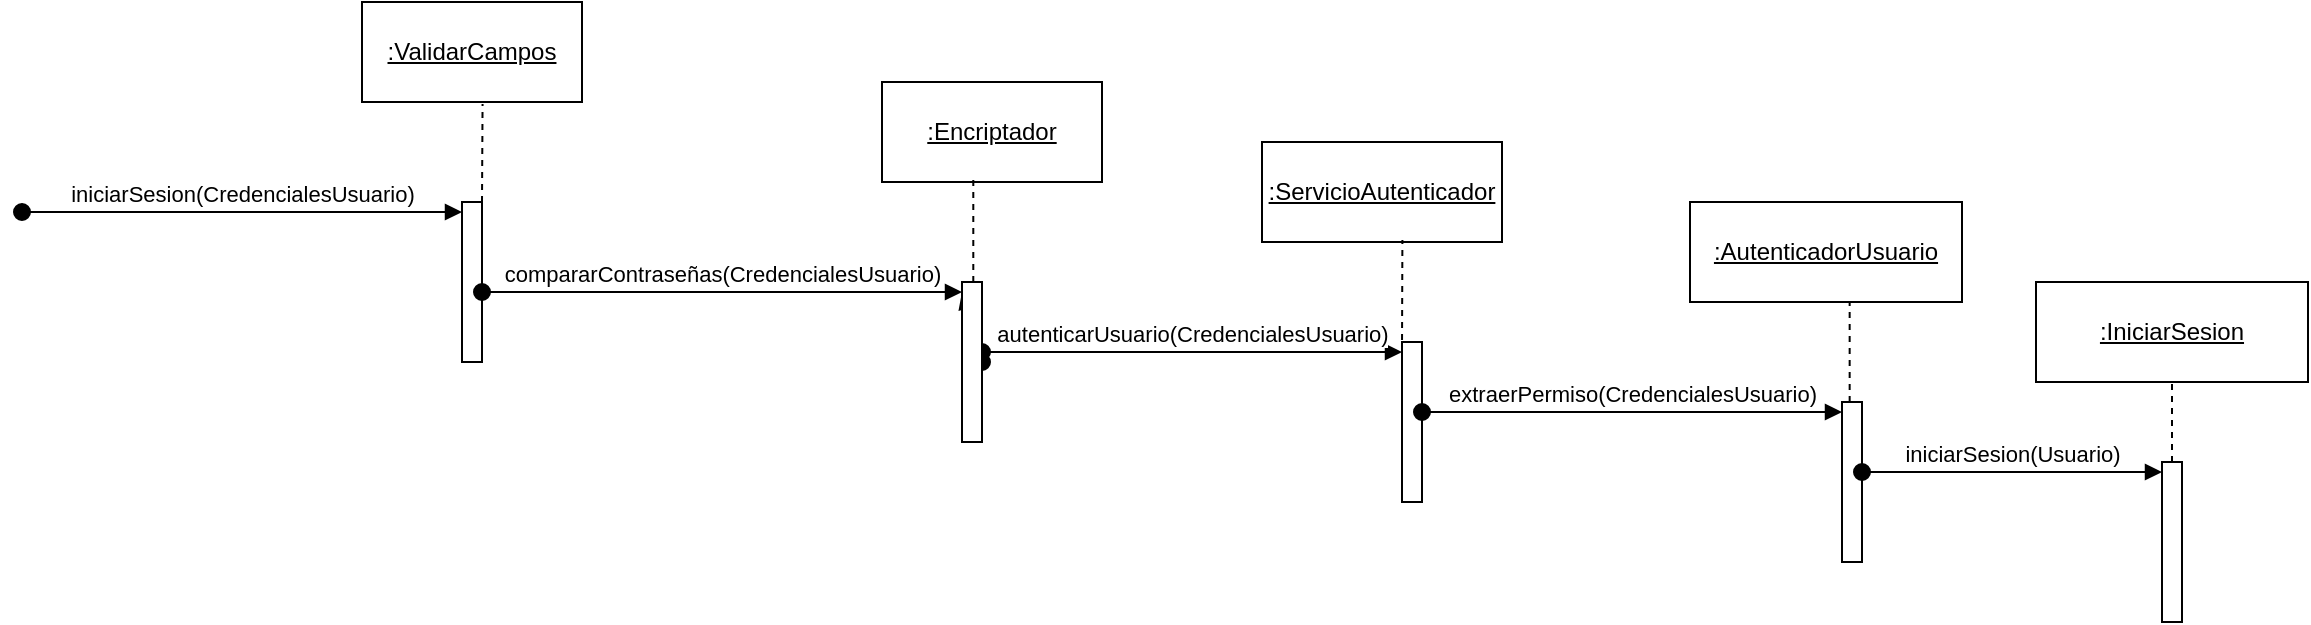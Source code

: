 <mxfile version="24.7.8">
  <diagram name="Página-1" id="Qp_oEuiofG8l5qrksmMk">
    <mxGraphModel dx="1843" dy="547" grid="1" gridSize="10" guides="1" tooltips="1" connect="1" arrows="1" fold="1" page="1" pageScale="1" pageWidth="827" pageHeight="1169" math="0" shadow="0">
      <root>
        <mxCell id="0" />
        <mxCell id="1" parent="0" />
        <mxCell id="IBLEdeSOyoeLH06y73dM-1" value="&lt;u&gt;:ValidarCampos&lt;/u&gt;" style="html=1;whiteSpace=wrap;" vertex="1" parent="1">
          <mxGeometry x="990" y="10" width="110" height="50" as="geometry" />
        </mxCell>
        <mxCell id="IBLEdeSOyoeLH06y73dM-2" value="" style="html=1;points=[[0,0,0,0,5],[0,1,0,0,-5],[1,0,0,0,5],[1,1,0,0,-5]];perimeter=orthogonalPerimeter;outlineConnect=0;targetShapes=umlLifeline;portConstraint=eastwest;newEdgeStyle={&quot;curved&quot;:0,&quot;rounded&quot;:0};" vertex="1" parent="1">
          <mxGeometry x="1040" y="110" width="10" height="80" as="geometry" />
        </mxCell>
        <mxCell id="IBLEdeSOyoeLH06y73dM-3" value="iniciarSesion(CredencialesUsuario)" style="html=1;verticalAlign=bottom;startArrow=oval;endArrow=block;startSize=8;curved=0;rounded=0;entryX=0;entryY=0;entryDx=0;entryDy=5;" edge="1" parent="1" target="IBLEdeSOyoeLH06y73dM-2">
          <mxGeometry relative="1" as="geometry">
            <mxPoint x="820" y="115" as="sourcePoint" />
          </mxGeometry>
        </mxCell>
        <mxCell id="IBLEdeSOyoeLH06y73dM-5" value="compararContraseñas(CredencialesUsuario)" style="html=1;verticalAlign=bottom;startArrow=oval;endArrow=block;startSize=8;curved=0;rounded=0;entryX=0;entryY=0;entryDx=0;entryDy=5;" edge="1" parent="1" target="IBLEdeSOyoeLH06y73dM-4">
          <mxGeometry relative="1" as="geometry">
            <mxPoint x="1050" y="155" as="sourcePoint" />
          </mxGeometry>
        </mxCell>
        <mxCell id="IBLEdeSOyoeLH06y73dM-6" value="&lt;u&gt;:Encriptador&lt;/u&gt;" style="html=1;whiteSpace=wrap;" vertex="1" parent="1">
          <mxGeometry x="1250" y="50" width="110" height="50" as="geometry" />
        </mxCell>
        <mxCell id="IBLEdeSOyoeLH06y73dM-7" value="" style="html=1;points=[[0,0,0,0,5],[0,1,0,0,-5],[1,0,0,0,5],[1,1,0,0,-5]];perimeter=orthogonalPerimeter;outlineConnect=0;targetShapes=umlLifeline;portConstraint=eastwest;newEdgeStyle={&quot;curved&quot;:0,&quot;rounded&quot;:0};" vertex="1" parent="1">
          <mxGeometry x="1510" y="180" width="10" height="80" as="geometry" />
        </mxCell>
        <mxCell id="IBLEdeSOyoeLH06y73dM-8" value="autenticarUsuario(CredencialesUsuario)" style="html=1;verticalAlign=bottom;startArrow=oval;endArrow=block;startSize=8;curved=0;rounded=0;entryX=0;entryY=0;entryDx=0;entryDy=5;" edge="1" parent="1" target="IBLEdeSOyoeLH06y73dM-7" source="IBLEdeSOyoeLH06y73dM-4">
          <mxGeometry relative="1" as="geometry">
            <mxPoint x="1300" y="190" as="sourcePoint" />
            <mxPoint as="offset" />
          </mxGeometry>
        </mxCell>
        <mxCell id="IBLEdeSOyoeLH06y73dM-9" value="&lt;u&gt;:ServicioAutenticador&lt;/u&gt;" style="html=1;whiteSpace=wrap;" vertex="1" parent="1">
          <mxGeometry x="1440" y="80" width="120" height="50" as="geometry" />
        </mxCell>
        <mxCell id="IBLEdeSOyoeLH06y73dM-10" value="" style="html=1;points=[[0,0,0,0,5],[0,1,0,0,-5],[1,0,0,0,5],[1,1,0,0,-5]];perimeter=orthogonalPerimeter;outlineConnect=0;targetShapes=umlLifeline;portConstraint=eastwest;newEdgeStyle={&quot;curved&quot;:0,&quot;rounded&quot;:0};" vertex="1" parent="1">
          <mxGeometry x="1730" y="210" width="10" height="80" as="geometry" />
        </mxCell>
        <mxCell id="IBLEdeSOyoeLH06y73dM-11" value="extraerPermiso(CredencialesUsuario)" style="html=1;verticalAlign=bottom;startArrow=oval;endArrow=block;startSize=8;curved=0;rounded=0;entryX=0;entryY=0;entryDx=0;entryDy=5;" edge="1" parent="1" target="IBLEdeSOyoeLH06y73dM-10" source="IBLEdeSOyoeLH06y73dM-7">
          <mxGeometry relative="1" as="geometry">
            <mxPoint x="1490" y="220" as="sourcePoint" />
          </mxGeometry>
        </mxCell>
        <mxCell id="IBLEdeSOyoeLH06y73dM-12" value="&lt;u&gt;:AutenticadorUsuario&lt;/u&gt;" style="html=1;whiteSpace=wrap;" vertex="1" parent="1">
          <mxGeometry x="1654" y="110" width="136" height="50" as="geometry" />
        </mxCell>
        <mxCell id="IBLEdeSOyoeLH06y73dM-13" value="" style="endArrow=none;dashed=1;html=1;rounded=0;entryX=0.548;entryY=1.02;entryDx=0;entryDy=0;entryPerimeter=0;" edge="1" parent="1" source="IBLEdeSOyoeLH06y73dM-2" target="IBLEdeSOyoeLH06y73dM-1">
          <mxGeometry width="50" height="50" relative="1" as="geometry">
            <mxPoint x="1200" y="190" as="sourcePoint" />
            <mxPoint x="1250" y="140" as="targetPoint" />
          </mxGeometry>
        </mxCell>
        <mxCell id="IBLEdeSOyoeLH06y73dM-14" value="" style="endArrow=none;dashed=1;html=1;rounded=0;entryX=0.415;entryY=0.98;entryDx=0;entryDy=0;entryPerimeter=0;" edge="1" parent="1" source="IBLEdeSOyoeLH06y73dM-4" target="IBLEdeSOyoeLH06y73dM-6">
          <mxGeometry width="50" height="50" relative="1" as="geometry">
            <mxPoint x="1050" y="120" as="sourcePoint" />
            <mxPoint x="1050" y="31" as="targetPoint" />
          </mxGeometry>
        </mxCell>
        <mxCell id="IBLEdeSOyoeLH06y73dM-15" value="" style="endArrow=none;dashed=1;html=1;rounded=0;entryX=0.585;entryY=0.98;entryDx=0;entryDy=0;entryPerimeter=0;exitX=0;exitY=0;exitDx=0;exitDy=5;exitPerimeter=0;" edge="1" parent="1" target="IBLEdeSOyoeLH06y73dM-9" source="IBLEdeSOyoeLH06y73dM-7">
          <mxGeometry width="50" height="50" relative="1" as="geometry">
            <mxPoint x="1490" y="180" as="sourcePoint" />
            <mxPoint x="1484.67" y="105" as="targetPoint" />
          </mxGeometry>
        </mxCell>
        <mxCell id="IBLEdeSOyoeLH06y73dM-16" value="" style="endArrow=none;dashed=1;html=1;rounded=0;entryX=0.587;entryY=1.011;entryDx=0;entryDy=0;entryPerimeter=0;" edge="1" parent="1" source="IBLEdeSOyoeLH06y73dM-10" target="IBLEdeSOyoeLH06y73dM-12">
          <mxGeometry width="50" height="50" relative="1" as="geometry">
            <mxPoint x="1140" y="125" as="sourcePoint" />
            <mxPoint x="1140" y="36" as="targetPoint" />
          </mxGeometry>
        </mxCell>
        <mxCell id="IBLEdeSOyoeLH06y73dM-18" value="" style="html=1;verticalAlign=bottom;startArrow=oval;endArrow=block;startSize=8;curved=0;rounded=0;entryX=0;entryY=0;entryDx=0;entryDy=5;" edge="1" parent="1" target="IBLEdeSOyoeLH06y73dM-4">
          <mxGeometry relative="1" as="geometry">
            <mxPoint x="1300" y="190" as="sourcePoint" />
            <mxPoint as="offset" />
            <mxPoint x="1480" y="190" as="targetPoint" />
          </mxGeometry>
        </mxCell>
        <mxCell id="IBLEdeSOyoeLH06y73dM-4" value="" style="html=1;points=[[0,0,0,0,5],[0,1,0,0,-5],[1,0,0,0,5],[1,1,0,0,-5]];perimeter=orthogonalPerimeter;outlineConnect=0;targetShapes=umlLifeline;portConstraint=eastwest;newEdgeStyle={&quot;curved&quot;:0,&quot;rounded&quot;:0};" vertex="1" parent="1">
          <mxGeometry x="1290" y="150" width="10" height="80" as="geometry" />
        </mxCell>
        <mxCell id="IBLEdeSOyoeLH06y73dM-19" value="" style="html=1;points=[[0,0,0,0,5],[0,1,0,0,-5],[1,0,0,0,5],[1,1,0,0,-5]];perimeter=orthogonalPerimeter;outlineConnect=0;targetShapes=umlLifeline;portConstraint=eastwest;newEdgeStyle={&quot;curved&quot;:0,&quot;rounded&quot;:0};" vertex="1" parent="1">
          <mxGeometry x="1890" y="240" width="10" height="80" as="geometry" />
        </mxCell>
        <mxCell id="IBLEdeSOyoeLH06y73dM-20" value="iniciarSesion(Usuario)" style="html=1;verticalAlign=bottom;startArrow=oval;endArrow=block;startSize=8;curved=0;rounded=0;entryX=0;entryY=0;entryDx=0;entryDy=5;" edge="1" target="IBLEdeSOyoeLH06y73dM-19" parent="1">
          <mxGeometry relative="1" as="geometry">
            <mxPoint x="1740" y="245" as="sourcePoint" />
          </mxGeometry>
        </mxCell>
        <mxCell id="IBLEdeSOyoeLH06y73dM-21" value="&lt;u&gt;:IniciarSesion&lt;/u&gt;" style="html=1;whiteSpace=wrap;" vertex="1" parent="1">
          <mxGeometry x="1827" y="150" width="136" height="50" as="geometry" />
        </mxCell>
        <mxCell id="IBLEdeSOyoeLH06y73dM-22" value="" style="endArrow=none;dashed=1;html=1;rounded=0;entryX=0.5;entryY=1;entryDx=0;entryDy=0;" edge="1" parent="1" source="IBLEdeSOyoeLH06y73dM-19" target="IBLEdeSOyoeLH06y73dM-21">
          <mxGeometry width="50" height="50" relative="1" as="geometry">
            <mxPoint x="1744" y="220" as="sourcePoint" />
            <mxPoint x="1744" y="171" as="targetPoint" />
          </mxGeometry>
        </mxCell>
      </root>
    </mxGraphModel>
  </diagram>
</mxfile>
